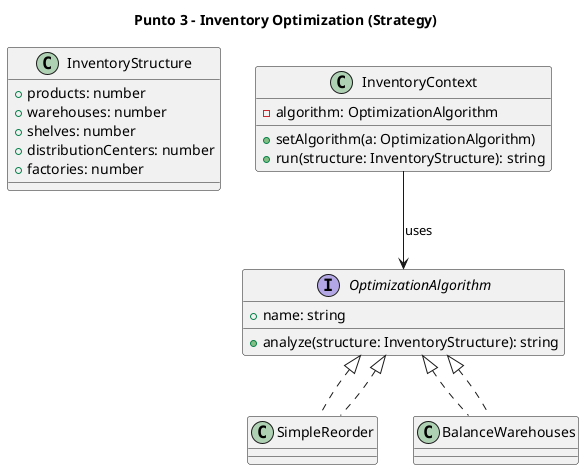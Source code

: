@startuml
title Punto 3 - Inventory Optimization (Strategy)

class InventoryStructure {
  +products: number
  +warehouses: number
  +shelves: number
  +distributionCenters: number
  +factories: number
}

interface OptimizationAlgorithm {
  +name: string
  +analyze(structure: InventoryStructure): string
}

class SimpleReorder implements OptimizationAlgorithm
class BalanceWarehouses implements OptimizationAlgorithm

class InventoryContext {
  -algorithm: OptimizationAlgorithm
  +setAlgorithm(a: OptimizationAlgorithm)
  +run(structure: InventoryStructure): string
}

InventoryContext --> OptimizationAlgorithm : uses
OptimizationAlgorithm <|.. SimpleReorder
OptimizationAlgorithm <|.. BalanceWarehouses

@enduml

